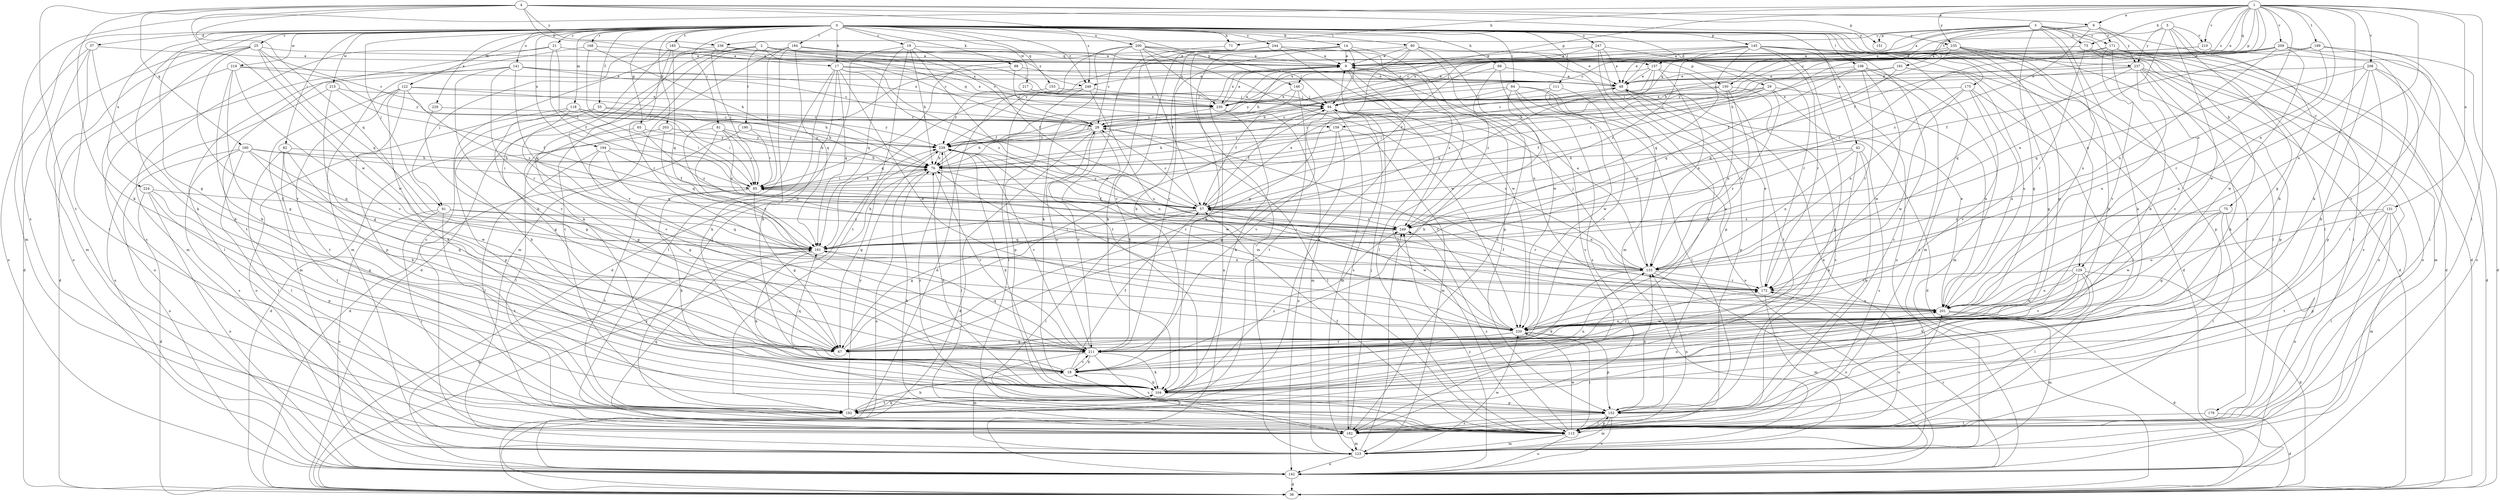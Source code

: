 strict digraph  {
0;
1;
2;
3;
4;
5;
6;
9;
14;
17;
18;
19;
21;
25;
28;
29;
37;
38;
42;
48;
55;
57;
65;
67;
68;
71;
73;
75;
76;
80;
81;
82;
84;
85;
91;
94;
98;
104;
108;
111;
113;
118;
122;
123;
129;
131;
133;
141;
142;
145;
146;
150;
151;
152;
153;
157;
159;
160;
161;
168;
171;
172;
175;
179;
182;
184;
185;
189;
190;
191;
192;
194;
200;
201;
203;
208;
209;
210;
211;
215;
217;
219;
220;
224;
229;
230;
235;
236;
237;
239;
244;
247;
248;
249;
0 -> 14  [label=b];
0 -> 17  [label=b];
0 -> 19  [label=c];
0 -> 21  [label=c];
0 -> 25  [label=c];
0 -> 29  [label=d];
0 -> 37  [label=d];
0 -> 42  [label=e];
0 -> 55  [label=f];
0 -> 65  [label=g];
0 -> 67  [label=g];
0 -> 68  [label=h];
0 -> 71  [label=h];
0 -> 80  [label=i];
0 -> 81  [label=i];
0 -> 82  [label=i];
0 -> 84  [label=i];
0 -> 91  [label=j];
0 -> 98  [label=k];
0 -> 104  [label=k];
0 -> 108  [label=l];
0 -> 111  [label=l];
0 -> 118  [label=m];
0 -> 122  [label=m];
0 -> 123  [label=m];
0 -> 129  [label=n];
0 -> 141  [label=o];
0 -> 145  [label=p];
0 -> 146  [label=p];
0 -> 153  [label=q];
0 -> 168  [label=r];
0 -> 175  [label=s];
0 -> 179  [label=s];
0 -> 184  [label=t];
0 -> 185  [label=t];
0 -> 194  [label=u];
0 -> 200  [label=u];
0 -> 203  [label=v];
0 -> 215  [label=w];
0 -> 217  [label=w];
0 -> 219  [label=w];
0 -> 224  [label=x];
0 -> 229  [label=x];
0 -> 235  [label=y];
0 -> 244  [label=z];
0 -> 247  [label=z];
0 -> 248  [label=z];
1 -> 6  [label=a];
1 -> 28  [label=c];
1 -> 48  [label=e];
1 -> 57  [label=f];
1 -> 71  [label=h];
1 -> 73  [label=h];
1 -> 104  [label=k];
1 -> 113  [label=l];
1 -> 129  [label=n];
1 -> 131  [label=n];
1 -> 133  [label=n];
1 -> 146  [label=p];
1 -> 150  [label=p];
1 -> 157  [label=q];
1 -> 182  [label=s];
1 -> 189  [label=t];
1 -> 201  [label=u];
1 -> 208  [label=v];
1 -> 209  [label=v];
1 -> 210  [label=v];
1 -> 235  [label=y];
1 -> 248  [label=z];
2 -> 38  [label=d];
2 -> 91  [label=j];
2 -> 94  [label=j];
2 -> 104  [label=k];
2 -> 150  [label=p];
2 -> 157  [label=q];
2 -> 159  [label=q];
2 -> 182  [label=s];
2 -> 190  [label=t];
2 -> 248  [label=z];
3 -> 28  [label=c];
3 -> 38  [label=d];
3 -> 67  [label=g];
3 -> 73  [label=h];
3 -> 104  [label=k];
3 -> 113  [label=l];
3 -> 151  [label=p];
3 -> 159  [label=q];
3 -> 171  [label=r];
3 -> 191  [label=t];
3 -> 201  [label=u];
3 -> 236  [label=y];
4 -> 6  [label=a];
4 -> 17  [label=b];
4 -> 104  [label=k];
4 -> 151  [label=p];
4 -> 160  [label=q];
4 -> 161  [label=q];
4 -> 192  [label=t];
4 -> 220  [label=w];
4 -> 236  [label=y];
4 -> 237  [label=y];
4 -> 248  [label=z];
5 -> 18  [label=b];
5 -> 28  [label=c];
5 -> 67  [label=g];
5 -> 133  [label=n];
5 -> 210  [label=v];
5 -> 220  [label=w];
5 -> 237  [label=y];
6 -> 9  [label=a];
6 -> 75  [label=h];
6 -> 76  [label=h];
6 -> 171  [label=r];
6 -> 237  [label=y];
6 -> 249  [label=z];
9 -> 48  [label=e];
9 -> 113  [label=l];
9 -> 230  [label=x];
9 -> 249  [label=z];
14 -> 9  [label=a];
14 -> 85  [label=i];
14 -> 94  [label=j];
14 -> 104  [label=k];
14 -> 113  [label=l];
14 -> 152  [label=p];
14 -> 211  [label=v];
17 -> 18  [label=b];
17 -> 48  [label=e];
17 -> 57  [label=f];
17 -> 104  [label=k];
17 -> 113  [label=l];
17 -> 161  [label=q];
17 -> 220  [label=w];
17 -> 230  [label=x];
17 -> 249  [label=z];
18 -> 57  [label=f];
18 -> 104  [label=k];
18 -> 161  [label=q];
18 -> 211  [label=v];
19 -> 9  [label=a];
19 -> 38  [label=d];
19 -> 57  [label=f];
19 -> 76  [label=h];
19 -> 161  [label=q];
19 -> 192  [label=t];
19 -> 201  [label=u];
21 -> 9  [label=a];
21 -> 57  [label=f];
21 -> 85  [label=i];
21 -> 123  [label=m];
21 -> 192  [label=t];
25 -> 9  [label=a];
25 -> 28  [label=c];
25 -> 38  [label=d];
25 -> 142  [label=o];
25 -> 161  [label=q];
25 -> 182  [label=s];
25 -> 211  [label=v];
25 -> 220  [label=w];
28 -> 9  [label=a];
28 -> 38  [label=d];
28 -> 76  [label=h];
28 -> 113  [label=l];
28 -> 211  [label=v];
28 -> 220  [label=w];
28 -> 239  [label=y];
29 -> 28  [label=c];
29 -> 38  [label=d];
29 -> 57  [label=f];
29 -> 85  [label=i];
29 -> 133  [label=n];
29 -> 201  [label=u];
29 -> 230  [label=x];
37 -> 9  [label=a];
37 -> 104  [label=k];
37 -> 123  [label=m];
37 -> 142  [label=o];
37 -> 192  [label=t];
38 -> 239  [label=y];
42 -> 76  [label=h];
42 -> 104  [label=k];
42 -> 133  [label=n];
42 -> 152  [label=p];
42 -> 182  [label=s];
42 -> 249  [label=z];
48 -> 94  [label=j];
48 -> 152  [label=p];
55 -> 18  [label=b];
55 -> 28  [label=c];
55 -> 85  [label=i];
55 -> 152  [label=p];
57 -> 28  [label=c];
57 -> 48  [label=e];
57 -> 67  [label=g];
57 -> 113  [label=l];
57 -> 133  [label=n];
57 -> 172  [label=r];
57 -> 220  [label=w];
57 -> 239  [label=y];
57 -> 249  [label=z];
65 -> 67  [label=g];
65 -> 239  [label=y];
65 -> 249  [label=z];
67 -> 94  [label=j];
68 -> 48  [label=e];
68 -> 76  [label=h];
68 -> 182  [label=s];
68 -> 249  [label=z];
71 -> 192  [label=t];
73 -> 9  [label=a];
73 -> 38  [label=d];
73 -> 142  [label=o];
73 -> 172  [label=r];
75 -> 67  [label=g];
75 -> 113  [label=l];
75 -> 142  [label=o];
75 -> 220  [label=w];
75 -> 249  [label=z];
76 -> 85  [label=i];
76 -> 142  [label=o];
76 -> 172  [label=r];
76 -> 211  [label=v];
80 -> 9  [label=a];
80 -> 67  [label=g];
80 -> 76  [label=h];
80 -> 123  [label=m];
80 -> 182  [label=s];
80 -> 220  [label=w];
80 -> 239  [label=y];
81 -> 38  [label=d];
81 -> 76  [label=h];
81 -> 85  [label=i];
81 -> 133  [label=n];
81 -> 239  [label=y];
81 -> 249  [label=z];
82 -> 18  [label=b];
82 -> 67  [label=g];
82 -> 76  [label=h];
82 -> 113  [label=l];
82 -> 192  [label=t];
84 -> 18  [label=b];
84 -> 94  [label=j];
84 -> 113  [label=l];
84 -> 133  [label=n];
84 -> 142  [label=o];
84 -> 182  [label=s];
84 -> 239  [label=y];
85 -> 57  [label=f];
85 -> 67  [label=g];
85 -> 76  [label=h];
85 -> 104  [label=k];
85 -> 192  [label=t];
91 -> 113  [label=l];
91 -> 142  [label=o];
91 -> 161  [label=q];
91 -> 192  [label=t];
91 -> 249  [label=z];
94 -> 28  [label=c];
94 -> 57  [label=f];
94 -> 123  [label=m];
94 -> 133  [label=n];
94 -> 182  [label=s];
94 -> 211  [label=v];
98 -> 28  [label=c];
98 -> 48  [label=e];
98 -> 211  [label=v];
104 -> 76  [label=h];
104 -> 133  [label=n];
104 -> 152  [label=p];
104 -> 192  [label=t];
104 -> 201  [label=u];
104 -> 249  [label=z];
108 -> 48  [label=e];
108 -> 85  [label=i];
108 -> 123  [label=m];
108 -> 161  [label=q];
108 -> 172  [label=r];
108 -> 182  [label=s];
108 -> 220  [label=w];
111 -> 94  [label=j];
111 -> 211  [label=v];
111 -> 220  [label=w];
113 -> 48  [label=e];
113 -> 57  [label=f];
113 -> 123  [label=m];
113 -> 133  [label=n];
113 -> 142  [label=o];
113 -> 152  [label=p];
113 -> 220  [label=w];
113 -> 249  [label=z];
118 -> 28  [label=c];
118 -> 67  [label=g];
118 -> 76  [label=h];
118 -> 85  [label=i];
118 -> 142  [label=o];
118 -> 211  [label=v];
118 -> 239  [label=y];
122 -> 76  [label=h];
122 -> 94  [label=j];
122 -> 104  [label=k];
122 -> 123  [label=m];
122 -> 152  [label=p];
122 -> 192  [label=t];
122 -> 249  [label=z];
123 -> 142  [label=o];
123 -> 220  [label=w];
123 -> 249  [label=z];
129 -> 38  [label=d];
129 -> 104  [label=k];
129 -> 113  [label=l];
129 -> 172  [label=r];
129 -> 201  [label=u];
129 -> 211  [label=v];
129 -> 220  [label=w];
131 -> 113  [label=l];
131 -> 123  [label=m];
131 -> 152  [label=p];
131 -> 192  [label=t];
131 -> 201  [label=u];
131 -> 249  [label=z];
133 -> 9  [label=a];
133 -> 85  [label=i];
133 -> 94  [label=j];
133 -> 104  [label=k];
133 -> 142  [label=o];
133 -> 172  [label=r];
141 -> 28  [label=c];
141 -> 48  [label=e];
141 -> 113  [label=l];
141 -> 142  [label=o];
141 -> 161  [label=q];
141 -> 172  [label=r];
141 -> 211  [label=v];
141 -> 230  [label=x];
142 -> 9  [label=a];
142 -> 38  [label=d];
142 -> 161  [label=q];
142 -> 172  [label=r];
142 -> 249  [label=z];
145 -> 9  [label=a];
145 -> 38  [label=d];
145 -> 57  [label=f];
145 -> 123  [label=m];
145 -> 142  [label=o];
145 -> 152  [label=p];
145 -> 161  [label=q];
145 -> 172  [label=r];
145 -> 182  [label=s];
145 -> 230  [label=x];
145 -> 249  [label=z];
146 -> 57  [label=f];
146 -> 94  [label=j];
146 -> 192  [label=t];
146 -> 230  [label=x];
150 -> 28  [label=c];
150 -> 94  [label=j];
150 -> 133  [label=n];
150 -> 182  [label=s];
150 -> 220  [label=w];
152 -> 113  [label=l];
152 -> 123  [label=m];
152 -> 133  [label=n];
152 -> 142  [label=o];
152 -> 182  [label=s];
152 -> 239  [label=y];
153 -> 94  [label=j];
153 -> 239  [label=y];
157 -> 48  [label=e];
157 -> 85  [label=i];
157 -> 133  [label=n];
157 -> 161  [label=q];
157 -> 192  [label=t];
157 -> 239  [label=y];
159 -> 67  [label=g];
159 -> 76  [label=h];
159 -> 123  [label=m];
159 -> 142  [label=o];
159 -> 239  [label=y];
160 -> 76  [label=h];
160 -> 85  [label=i];
160 -> 113  [label=l];
160 -> 142  [label=o];
160 -> 161  [label=q];
160 -> 182  [label=s];
160 -> 220  [label=w];
161 -> 76  [label=h];
161 -> 104  [label=k];
161 -> 133  [label=n];
168 -> 9  [label=a];
168 -> 76  [label=h];
168 -> 85  [label=i];
168 -> 123  [label=m];
171 -> 9  [label=a];
171 -> 18  [label=b];
171 -> 38  [label=d];
171 -> 113  [label=l];
171 -> 142  [label=o];
171 -> 211  [label=v];
171 -> 249  [label=z];
172 -> 48  [label=e];
172 -> 57  [label=f];
172 -> 123  [label=m];
172 -> 201  [label=u];
175 -> 113  [label=l];
175 -> 133  [label=n];
175 -> 201  [label=u];
175 -> 211  [label=v];
175 -> 220  [label=w];
175 -> 230  [label=x];
179 -> 38  [label=d];
179 -> 113  [label=l];
182 -> 18  [label=b];
182 -> 76  [label=h];
182 -> 94  [label=j];
182 -> 123  [label=m];
182 -> 161  [label=q];
182 -> 201  [label=u];
184 -> 9  [label=a];
184 -> 28  [label=c];
184 -> 85  [label=i];
184 -> 113  [label=l];
184 -> 123  [label=m];
184 -> 161  [label=q];
184 -> 192  [label=t];
185 -> 9  [label=a];
185 -> 18  [label=b];
185 -> 28  [label=c];
185 -> 161  [label=q];
185 -> 172  [label=r];
189 -> 9  [label=a];
189 -> 38  [label=d];
189 -> 57  [label=f];
189 -> 172  [label=r];
189 -> 211  [label=v];
190 -> 38  [label=d];
190 -> 85  [label=i];
190 -> 239  [label=y];
191 -> 48  [label=e];
191 -> 67  [label=g];
191 -> 76  [label=h];
191 -> 161  [label=q];
191 -> 201  [label=u];
192 -> 9  [label=a];
192 -> 18  [label=b];
192 -> 104  [label=k];
192 -> 239  [label=y];
194 -> 57  [label=f];
194 -> 67  [label=g];
194 -> 76  [label=h];
194 -> 113  [label=l];
194 -> 161  [label=q];
200 -> 9  [label=a];
200 -> 28  [label=c];
200 -> 38  [label=d];
200 -> 48  [label=e];
200 -> 57  [label=f];
200 -> 94  [label=j];
200 -> 104  [label=k];
200 -> 220  [label=w];
200 -> 230  [label=x];
201 -> 38  [label=d];
201 -> 48  [label=e];
201 -> 76  [label=h];
201 -> 123  [label=m];
201 -> 220  [label=w];
203 -> 113  [label=l];
203 -> 161  [label=q];
203 -> 239  [label=y];
208 -> 18  [label=b];
208 -> 38  [label=d];
208 -> 48  [label=e];
208 -> 152  [label=p];
208 -> 161  [label=q];
208 -> 182  [label=s];
208 -> 201  [label=u];
209 -> 9  [label=a];
209 -> 76  [label=h];
209 -> 113  [label=l];
209 -> 133  [label=n];
209 -> 142  [label=o];
209 -> 220  [label=w];
209 -> 239  [label=y];
210 -> 9  [label=a];
210 -> 48  [label=e];
210 -> 192  [label=t];
211 -> 18  [label=b];
211 -> 28  [label=c];
211 -> 104  [label=k];
211 -> 123  [label=m];
211 -> 161  [label=q];
211 -> 172  [label=r];
211 -> 182  [label=s];
215 -> 57  [label=f];
215 -> 67  [label=g];
215 -> 142  [label=o];
215 -> 230  [label=x];
217 -> 94  [label=j];
217 -> 230  [label=x];
219 -> 18  [label=b];
219 -> 38  [label=d];
219 -> 48  [label=e];
219 -> 67  [label=g];
219 -> 211  [label=v];
219 -> 239  [label=y];
220 -> 28  [label=c];
220 -> 67  [label=g];
220 -> 113  [label=l];
220 -> 152  [label=p];
220 -> 201  [label=u];
220 -> 211  [label=v];
220 -> 239  [label=y];
224 -> 38  [label=d];
224 -> 57  [label=f];
224 -> 67  [label=g];
224 -> 142  [label=o];
224 -> 152  [label=p];
229 -> 28  [label=c];
229 -> 67  [label=g];
230 -> 9  [label=a];
230 -> 28  [label=c];
230 -> 104  [label=k];
230 -> 123  [label=m];
235 -> 9  [label=a];
235 -> 18  [label=b];
235 -> 57  [label=f];
235 -> 67  [label=g];
235 -> 113  [label=l];
235 -> 152  [label=p];
235 -> 230  [label=x];
236 -> 9  [label=a];
236 -> 85  [label=i];
236 -> 211  [label=v];
236 -> 230  [label=x];
237 -> 48  [label=e];
237 -> 94  [label=j];
237 -> 104  [label=k];
237 -> 123  [label=m];
237 -> 152  [label=p];
237 -> 161  [label=q];
237 -> 201  [label=u];
237 -> 211  [label=v];
239 -> 67  [label=g];
239 -> 76  [label=h];
239 -> 94  [label=j];
239 -> 104  [label=k];
239 -> 113  [label=l];
239 -> 133  [label=n];
239 -> 211  [label=v];
244 -> 9  [label=a];
244 -> 18  [label=b];
244 -> 104  [label=k];
244 -> 123  [label=m];
244 -> 201  [label=u];
244 -> 211  [label=v];
244 -> 220  [label=w];
247 -> 9  [label=a];
247 -> 48  [label=e];
247 -> 94  [label=j];
247 -> 104  [label=k];
247 -> 152  [label=p];
247 -> 172  [label=r];
248 -> 94  [label=j];
248 -> 113  [label=l];
248 -> 152  [label=p];
248 -> 161  [label=q];
248 -> 201  [label=u];
249 -> 161  [label=q];
}
